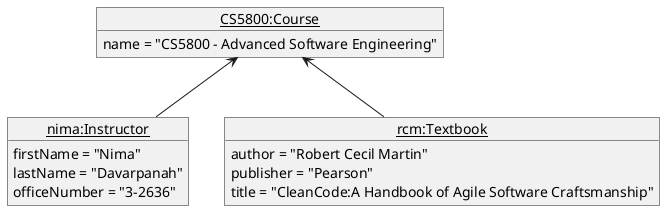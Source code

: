 @startuml

object "<u>nima:Instructor</u>" as instructor{
    firstName = "Nima"
    lastName = "Davarpanah"
    officeNumber = "3-2636"
}

object "<u>rcm:Textbook</u>" as book{
    author = "Robert Cecil Martin"
    publisher = "Pearson"
    title = "CleanCode:A Handbook of Agile Software Craftsmanship"
}

object "<u>CS5800:Course</u>" as course{
    name = "CS5800 - Advanced Software Engineering"
    ' TODO
}

course <-- book
course <-- instructor

@enduml